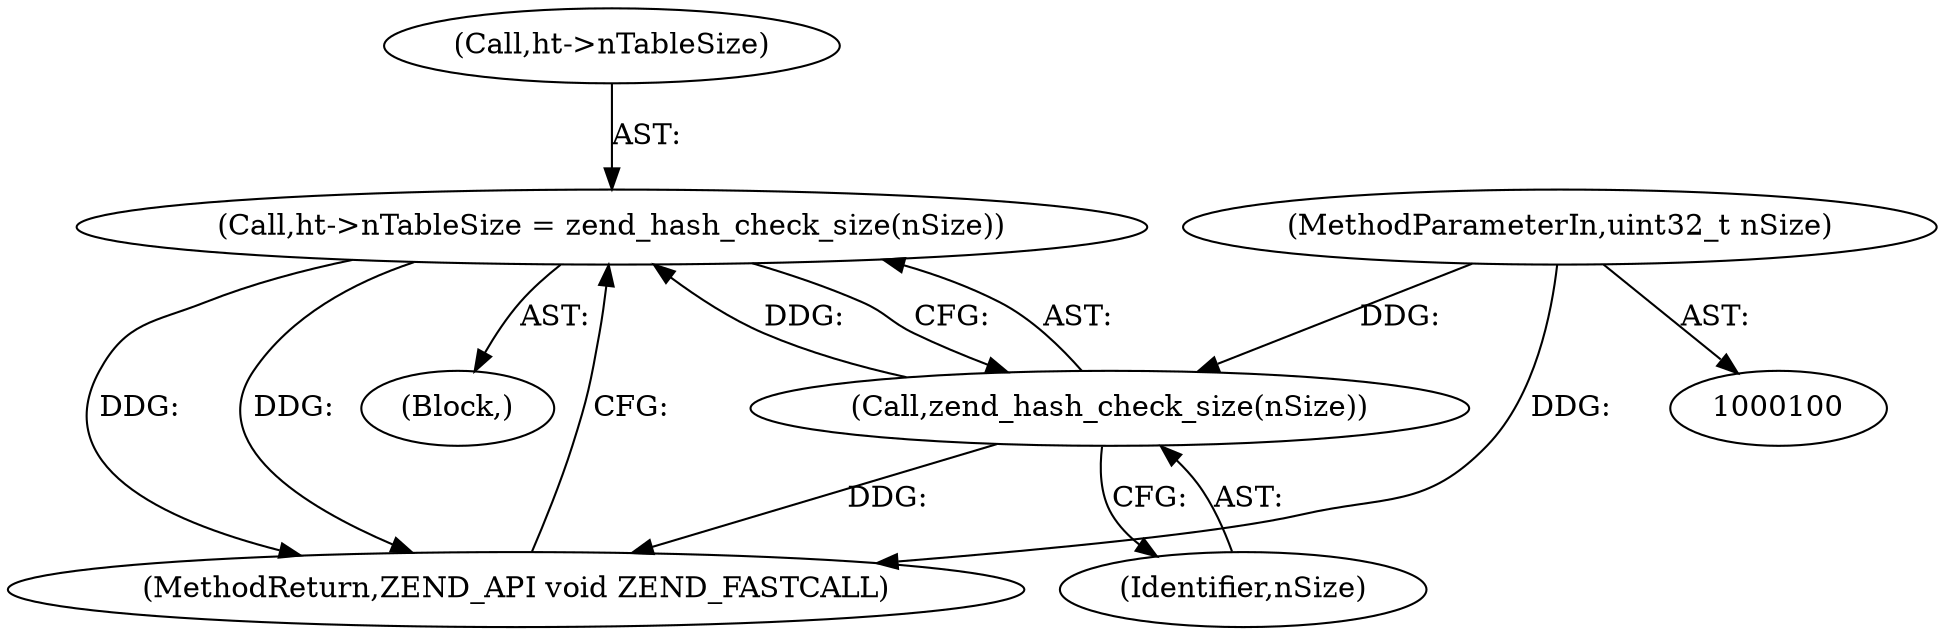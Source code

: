 digraph "0_php-src_4cc0286f2f3780abc6084bcdae5dce595daa3c12@pointer" {
"1000162" [label="(Call,ht->nTableSize = zend_hash_check_size(nSize))"];
"1000166" [label="(Call,zend_hash_check_size(nSize))"];
"1000102" [label="(MethodParameterIn,uint32_t nSize)"];
"1000166" [label="(Call,zend_hash_check_size(nSize))"];
"1000102" [label="(MethodParameterIn,uint32_t nSize)"];
"1000105" [label="(Block,)"];
"1000168" [label="(MethodReturn,ZEND_API void ZEND_FASTCALL)"];
"1000162" [label="(Call,ht->nTableSize = zend_hash_check_size(nSize))"];
"1000167" [label="(Identifier,nSize)"];
"1000163" [label="(Call,ht->nTableSize)"];
"1000162" -> "1000105"  [label="AST: "];
"1000162" -> "1000166"  [label="CFG: "];
"1000163" -> "1000162"  [label="AST: "];
"1000166" -> "1000162"  [label="AST: "];
"1000168" -> "1000162"  [label="CFG: "];
"1000162" -> "1000168"  [label="DDG: "];
"1000162" -> "1000168"  [label="DDG: "];
"1000166" -> "1000162"  [label="DDG: "];
"1000166" -> "1000167"  [label="CFG: "];
"1000167" -> "1000166"  [label="AST: "];
"1000166" -> "1000168"  [label="DDG: "];
"1000102" -> "1000166"  [label="DDG: "];
"1000102" -> "1000100"  [label="AST: "];
"1000102" -> "1000168"  [label="DDG: "];
}
